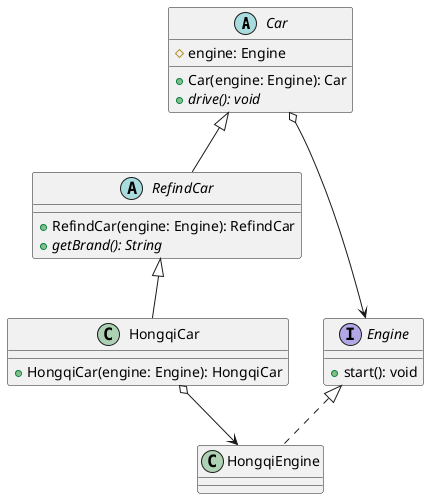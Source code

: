 @startuml

'https://www.liaoxuefeng.com/wiki/1252599548343744/1281319266943009
'来自廖雪峰老师的教程总结
'使用桥接模式的好处在于，如果要增加一种引擎，
'只需要针对Engine派生一个新的子类，如果要增加一个品牌，
'只需要针对RefinedCar派生一个子类，
'任何RefinedCar的子类都可以和任何一种Engine自由组合，
'即一辆汽车的两个维度：品牌和引擎都可以独立地变化。

abstract class Car {
    # engine: Engine
    + Car(engine: Engine): Car
    + {abstract} drive(): void
}

abstract class RefindCar extends Car {
    + RefindCar(engine: Engine): RefindCar
    + {abstract} getBrand(): String
}

interface Engine {
    + start(): void
}

class HongqiCar extends RefindCar {
    + HongqiCar(engine: Engine): HongqiCar
}

class HongqiEngine implements Engine

Car o--> Engine

HongqiCar o--> HongqiEngine

@enduml